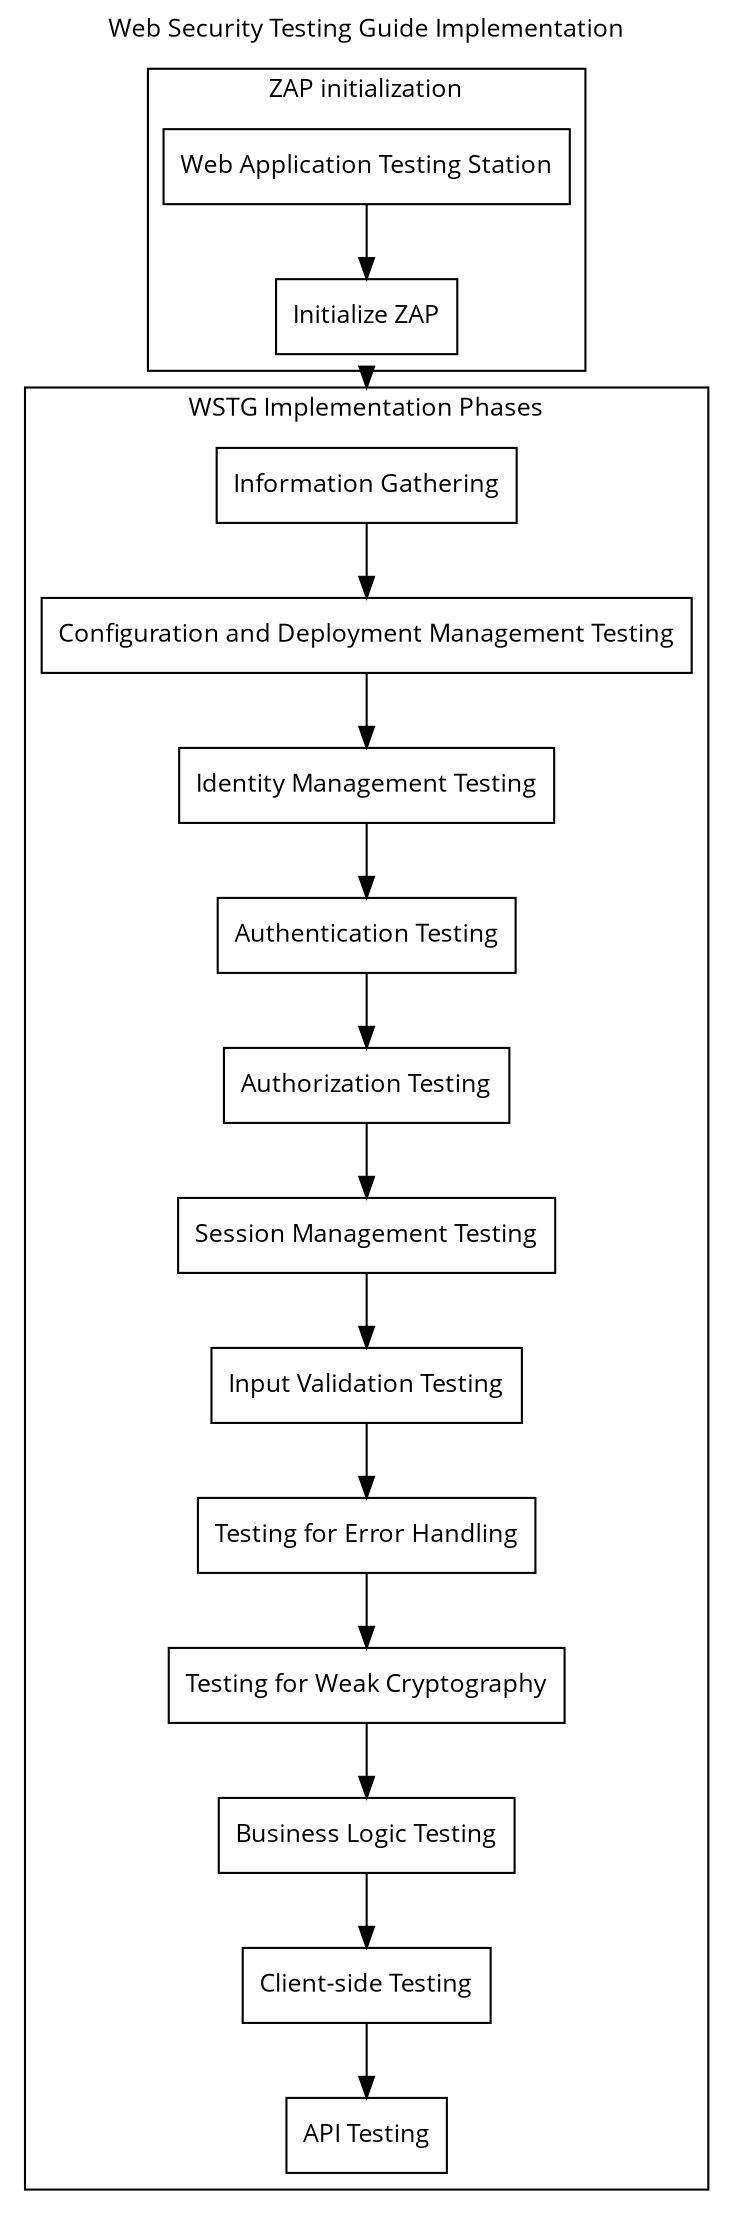 strict digraph schematic_02 {
	rankdir=TB;
	graph [fontname="Open Sans",fontsize="12"];
	compound=true;labelloc="t";label="Web Security Testing Guide Implementation";
	
	# Nodes
	subgraph cluster_01{
		label="ZAP initialization";
		webattack [shape=box,fontcolor="Black",color="#000000",fontname="Open Sans",fontsize="12",label="Web Application Testing Station",style="solid"];
		initzap [shape=box,fontcolor="Black",color="#000000",fontname="Open Sans",fontsize="12",label="Initialize ZAP",style="solid"];
	}
	
	subgraph cluster_02{
		label="WSTG Implementation Phases";
		info [shape=box,fontcolor="Black",color="#000000",fontname="Open Sans",fontsize="12",label="Information Gathering",style="solid"];
		conf [shape=box,fontcolor="Black",color="#000000",fontname="Open Sans",fontsize="12",label="Configuration and Deployment Management Testing",style="solid"];
		id [shape=box,fontcolor="Black",color="#000000",fontname="Open Sans",fontsize="12",label="Identity Management Testing",style="solid"];
		authn [shape=box,fontcolor="Black",color="#000000",fontname="Open Sans",fontsize="12",label="Authentication Testing",style="solid"];
		authz [shape=box,fontcolor="Black",color="#000000",fontname="Open Sans",fontsize="12",label="Authorization Testing",style="solid"];
		session [shape=box,fontcolor="Black",color="#000000",fontname="Open Sans",fontsize="12",label="Session Management Testing",style="solid"];
		input [shape=box,fontcolor="Black",color="#000000",fontname="Open Sans",fontsize="12",label="Input Validation Testing",style="solid"];
		error [shape=box,fontcolor="Black",color="#000000",fontname="Open Sans",fontsize="12",label="Testing for Error Handling",style="solid"];
		crypto [shape=box,fontcolor="Black",color="#000000",fontname="Open Sans",fontsize="12",label="Testing for Weak Cryptography",style="solid"];
		logic [shape=box,fontcolor="Black",color="#000000",fontname="Open Sans",fontsize="12",label="Business Logic Testing",style="solid"];
		client [shape=box,fontcolor="Black",color="#000000",fontname="Open Sans",fontsize="12",label="Client-side Testing",style="solid"];
		api [shape=box,fontcolor="Black",color="#000000",fontname="Open Sans",fontsize="12",label="API Testing",style="solid"];
	}
	
	# Vertices
	webattack -> initzap;
	initzap -> info [ltail=cluster_01,lhead=cluster_02];
	info -> conf;
	conf -> id;
	id -> authn;
	authn -> authz;
	authz -> session;
	session -> input;
	input -> error;
	error -> crypto;
	crypto -> logic;
	logic -> client;
	client -> api;
}
